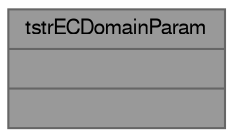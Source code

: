 digraph "tstrECDomainParam"
{
 // LATEX_PDF_SIZE
  bgcolor="transparent";
  edge [fontname=FreeSans,fontsize=10,labelfontname=FreeSans,labelfontsize=10];
  node [fontname=FreeSans,fontsize=10,shape=box,height=0.2,width=0.4];
  Node1 [shape=record,label="{tstrECDomainParam\n||}",height=0.2,width=0.4,color="gray40", fillcolor="grey60", style="filled", fontcolor="black",tooltip="ECC Curve Domain Parameters."];
}
